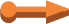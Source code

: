 <?xml version="1.0" encoding="UTF-8"?>
<dia:diagram xmlns:dia="http://www.lysator.liu.se/~alla/dia/">
  <dia:layer name="Fondo" visible="true" active="true">
    <dia:group>
      <dia:group>
        <dia:object type="Standard - Polygon" version="0" id="O0">
          <dia:attribute name="obj_pos">
            <dia:point val="4.198,2.357"/>
          </dia:attribute>
          <dia:attribute name="obj_bb">
            <dia:rectangle val="3.763,2.357;4.198,2.756"/>
          </dia:attribute>
          <dia:attribute name="poly_points">
            <dia:point val="4.198,2.357"/>
            <dia:point val="4.198,2.641"/>
            <dia:point val="3.89,2.756"/>
            <dia:point val="3.763,2.44"/>
          </dia:attribute>
          <dia:attribute name="line_color">
            <dia:color val="#9d5025"/>
          </dia:attribute>
          <dia:attribute name="line_width">
            <dia:real val="0"/>
          </dia:attribute>
          <dia:attribute name="inner_color">
            <dia:color val="#9d5025"/>
          </dia:attribute>
          <dia:attribute name="show_background">
            <dia:boolean val="true"/>
          </dia:attribute>
        </dia:object>
      </dia:group>
      <dia:group>
        <dia:object type="Standard - Box" version="0" id="O1">
          <dia:attribute name="obj_pos">
            <dia:point val="1.53,2.471"/>
          </dia:attribute>
          <dia:attribute name="obj_bb">
            <dia:rectangle val="1.53,2.471;3.081,2.755"/>
          </dia:attribute>
          <dia:attribute name="elem_corner">
            <dia:point val="1.53,2.471"/>
          </dia:attribute>
          <dia:attribute name="elem_width">
            <dia:real val="1.55"/>
          </dia:attribute>
          <dia:attribute name="elem_height">
            <dia:real val="0.283"/>
          </dia:attribute>
          <dia:attribute name="border_width">
            <dia:real val="0"/>
          </dia:attribute>
          <dia:attribute name="border_color">
            <dia:color val="#9d5025"/>
          </dia:attribute>
          <dia:attribute name="inner_color">
            <dia:color val="#9d5025"/>
          </dia:attribute>
          <dia:attribute name="show_background">
            <dia:boolean val="true"/>
          </dia:attribute>
        </dia:object>
      </dia:group>
      <dia:group>
        <dia:object type="Standard - PolyLine" version="0" id="O2">
          <dia:attribute name="obj_pos">
            <dia:point val="1.54,2.471"/>
          </dia:attribute>
          <dia:attribute name="obj_bb">
            <dia:rectangle val="1.54,2.471;1.54,2.755"/>
          </dia:attribute>
          <dia:attribute name="poly_points">
            <dia:point val="1.54,2.471"/>
            <dia:point val="1.54,2.755"/>
            <dia:point val="1.54,2.755"/>
            <dia:point val="1.54,2.472"/>
            <dia:point val="1.54,2.471"/>
          </dia:attribute>
          <dia:attribute name="line_color">
            <dia:color val="#9d5125"/>
          </dia:attribute>
          <dia:attribute name="line_width">
            <dia:real val="0"/>
          </dia:attribute>
        </dia:object>
        <dia:object type="Standard - BezierLine" version="0" id="O3">
          <dia:attribute name="obj_pos">
            <dia:point val="1.542,2.466"/>
          </dia:attribute>
          <dia:attribute name="obj_bb">
            <dia:rectangle val="1.511,2.466;1.542,2.822"/>
          </dia:attribute>
          <dia:attribute name="bez_points">
            <dia:point val="1.542,2.466"/>
            <dia:point val="1.542,2.75"/>
            <dia:point val="1.542,2.466"/>
            <dia:point val="1.542,2.75"/>
            <dia:point val="1.534,2.773"/>
            <dia:point val="1.522,2.801"/>
            <dia:point val="1.511,2.822"/>
            <dia:point val="1.511,2.538"/>
            <dia:point val="1.511,2.822"/>
            <dia:point val="1.511,2.538"/>
            <dia:point val="1.522,2.517"/>
            <dia:point val="1.532,2.495"/>
            <dia:point val="1.54,2.472"/>
          </dia:attribute>
          <dia:attribute name="corner_types">
            <dia:enum val="0"/>
            <dia:enum val="0"/>
            <dia:enum val="0"/>
            <dia:enum val="0"/>
            <dia:enum val="0"/>
          </dia:attribute>
          <dia:attribute name="line_color">
            <dia:color val="#9d5125"/>
          </dia:attribute>
          <dia:attribute name="line_width">
            <dia:real val="0"/>
          </dia:attribute>
        </dia:object>
        <dia:object type="Standard - BezierLine" version="0" id="O4">
          <dia:attribute name="obj_pos">
            <dia:point val="1.511,2.538"/>
          </dia:attribute>
          <dia:attribute name="obj_bb">
            <dia:rectangle val="-0.198,2.358;1.802,3.016"/>
          </dia:attribute>
          <dia:attribute name="bez_points">
            <dia:point val="1.511,2.538"/>
            <dia:point val="1.511,2.822"/>
            <dia:point val="1.511,2.538"/>
            <dia:point val="1.511,2.822"/>
            <dia:point val="1.447,2.938"/>
            <dia:point val="1.324,3.016"/>
            <dia:point val="1.181,3.016"/>
            <dia:point val="0.971,3.016"/>
            <dia:point val="0.802,2.848"/>
            <dia:point val="0.802,2.641"/>
            <dia:point val="0.802,2.358"/>
            <dia:point val="0.802,2.641"/>
            <dia:point val="0.802,2.358"/>
            <dia:point val="0.802,2.565"/>
            <dia:point val="0.971,2.733"/>
            <dia:point val="1.181,2.733"/>
            <dia:point val="1.324,2.733"/>
            <dia:point val="1.447,2.655"/>
            <dia:point val="1.511,2.538"/>
          </dia:attribute>
          <dia:attribute name="corner_types">
            <dia:enum val="0"/>
            <dia:enum val="0"/>
            <dia:enum val="0"/>
            <dia:enum val="0"/>
            <dia:enum val="0"/>
            <dia:enum val="0"/>
            <dia:enum val="0"/>
          </dia:attribute>
          <dia:attribute name="line_color">
            <dia:color val="#9d5125"/>
          </dia:attribute>
          <dia:attribute name="line_width">
            <dia:real val="0"/>
          </dia:attribute>
        </dia:object>
      </dia:group>
      <dia:object type="Standard - Beziergon" version="0" id="O5">
        <dia:attribute name="obj_pos">
          <dia:point val="1.54,2.471"/>
        </dia:attribute>
        <dia:attribute name="obj_bb">
          <dia:rectangle val="-0.198,2.357;1.802,3.016"/>
        </dia:attribute>
        <dia:attribute name="bez_points">
          <dia:point val="1.54,2.471"/>
          <dia:point val="1.54,2.755"/>
          <dia:point val="1.54,2.471"/>
          <dia:point val="1.54,2.755"/>
          <dia:point val="1.491,2.907"/>
          <dia:point val="1.35,3.016"/>
          <dia:point val="1.181,3.016"/>
          <dia:point val="0.971,3.016"/>
          <dia:point val="0.802,2.848"/>
          <dia:point val="0.802,2.641"/>
          <dia:point val="0.802,2.357"/>
          <dia:point val="0.802,2.641"/>
          <dia:point val="0.802,2.357"/>
          <dia:point val="0.802,2.565"/>
          <dia:point val="0.971,2.733"/>
          <dia:point val="1.181,2.733"/>
          <dia:point val="1.35,2.733"/>
          <dia:point val="1.491,2.623"/>
        </dia:attribute>
        <dia:attribute name="corner_types">
          <dia:enum val="-1548163464"/>
          <dia:enum val="0"/>
          <dia:enum val="0"/>
          <dia:enum val="0"/>
          <dia:enum val="0"/>
          <dia:enum val="0"/>
          <dia:enum val="0"/>
        </dia:attribute>
        <dia:attribute name="line_color">
          <dia:color val="#9d5025"/>
        </dia:attribute>
        <dia:attribute name="line_width">
          <dia:real val="0"/>
        </dia:attribute>
        <dia:attribute name="inner_color">
          <dia:color val="#9d5025"/>
        </dia:attribute>
        <dia:attribute name="show_background">
          <dia:boolean val="true"/>
        </dia:attribute>
      </dia:object>
      <dia:group>
        <dia:object type="Standard - Beziergon" version="0" id="O6">
          <dia:attribute name="obj_pos">
            <dia:point val="3.081,1.943"/>
          </dia:attribute>
          <dia:attribute name="obj_bb">
            <dia:rectangle val="0.802,1.943;4.198,2.774"/>
          </dia:attribute>
          <dia:attribute name="bez_points">
            <dia:point val="3.081,1.943"/>
            <dia:point val="3.893,2.245"/>
            <dia:point val="3.081,1.943"/>
            <dia:point val="3.893,2.245"/>
            <dia:point val="3.905,2.249"/>
            <dia:point val="3.893,2.245"/>
            <dia:point val="3.905,2.249"/>
            <dia:point val="3.918,2.254"/>
            <dia:point val="3.905,2.249"/>
            <dia:point val="3.918,2.254"/>
            <dia:point val="4.198,2.357"/>
            <dia:point val="3.918,2.254"/>
            <dia:point val="4.198,2.357"/>
            <dia:point val="3.918,2.461"/>
            <dia:point val="4.198,2.357"/>
            <dia:point val="3.918,2.461"/>
            <dia:point val="3.905,2.467"/>
            <dia:point val="3.918,2.461"/>
            <dia:point val="3.905,2.467"/>
            <dia:point val="3.893,2.471"/>
            <dia:point val="3.905,2.467"/>
            <dia:point val="3.893,2.471"/>
            <dia:point val="3.081,2.774"/>
            <dia:point val="3.893,2.471"/>
            <dia:point val="3.081,2.774"/>
            <dia:point val="3.081,2.471"/>
            <dia:point val="3.081,2.774"/>
            <dia:point val="3.081,2.471"/>
            <dia:point val="1.54,2.471"/>
            <dia:point val="3.081,2.471"/>
            <dia:point val="1.54,2.471"/>
            <dia:point val="1.491,2.623"/>
            <dia:point val="1.35,2.733"/>
            <dia:point val="1.181,2.733"/>
            <dia:point val="0.971,2.733"/>
            <dia:point val="0.802,2.565"/>
            <dia:point val="0.802,2.357"/>
            <dia:point val="0.802,2.15"/>
            <dia:point val="0.971,1.984"/>
            <dia:point val="1.181,1.984"/>
            <dia:point val="1.35,1.984"/>
            <dia:point val="1.491,2.093"/>
            <dia:point val="1.54,2.245"/>
            <dia:point val="3.081,2.245"/>
            <dia:point val="1.54,2.245"/>
            <dia:point val="3.081,2.245"/>
            <dia:point val="3.081,1.943"/>
            <dia:point val="3.081,2.245"/>
            <dia:point val="3.081,1.943"/>
            <dia:point val="3.081,1.943"/>
            <dia:point val="3.081,2.245"/>
          </dia:attribute>
          <dia:attribute name="corner_types">
            <dia:enum val="-1548163384"/>
            <dia:enum val="0"/>
            <dia:enum val="0"/>
            <dia:enum val="0"/>
            <dia:enum val="0"/>
            <dia:enum val="0"/>
            <dia:enum val="0"/>
            <dia:enum val="0"/>
            <dia:enum val="0"/>
            <dia:enum val="0"/>
            <dia:enum val="0"/>
            <dia:enum val="0"/>
            <dia:enum val="0"/>
            <dia:enum val="0"/>
            <dia:enum val="0"/>
            <dia:enum val="0"/>
            <dia:enum val="0"/>
            <dia:enum val="0"/>
          </dia:attribute>
          <dia:attribute name="line_color">
            <dia:color val="#f58536"/>
          </dia:attribute>
          <dia:attribute name="line_width">
            <dia:real val="0"/>
          </dia:attribute>
          <dia:attribute name="inner_color">
            <dia:color val="#f58536"/>
          </dia:attribute>
          <dia:attribute name="show_background">
            <dia:boolean val="true"/>
          </dia:attribute>
        </dia:object>
      </dia:group>
      <dia:group>
        <dia:object type="Standard - Polygon" version="0" id="O7">
          <dia:attribute name="obj_pos">
            <dia:point val="3.893,2.471"/>
          </dia:attribute>
          <dia:attribute name="obj_bb">
            <dia:rectangle val="3.081,2.471;3.893,3.057"/>
          </dia:attribute>
          <dia:attribute name="poly_points">
            <dia:point val="3.893,2.471"/>
            <dia:point val="3.893,2.755"/>
            <dia:point val="3.081,3.057"/>
            <dia:point val="3.081,2.774"/>
          </dia:attribute>
          <dia:attribute name="line_color">
            <dia:color val="#9d5025"/>
          </dia:attribute>
          <dia:attribute name="line_width">
            <dia:real val="0"/>
          </dia:attribute>
          <dia:attribute name="inner_color">
            <dia:color val="#9d5025"/>
          </dia:attribute>
          <dia:attribute name="show_background">
            <dia:boolean val="true"/>
          </dia:attribute>
        </dia:object>
      </dia:group>
    </dia:group>
  </dia:layer>
</dia:diagram>
